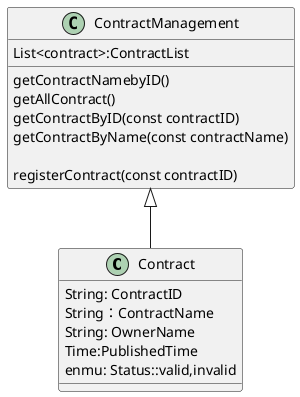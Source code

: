 @startuml

class Contract{
  String: ContractID
  String：ContractName
  String: OwnerName
  Time:PublishedTime
  enmu: Status::valid,invalid


}

class  ContractManagement{
    List<contract>:ContractList

    getContractNamebyID()
    getAllContract()
    getContractByID(const contractID)
    getContractByName(const contractName)

    registerContract(const contractID)

}

ContractManagement<|-- Contract





@enduml